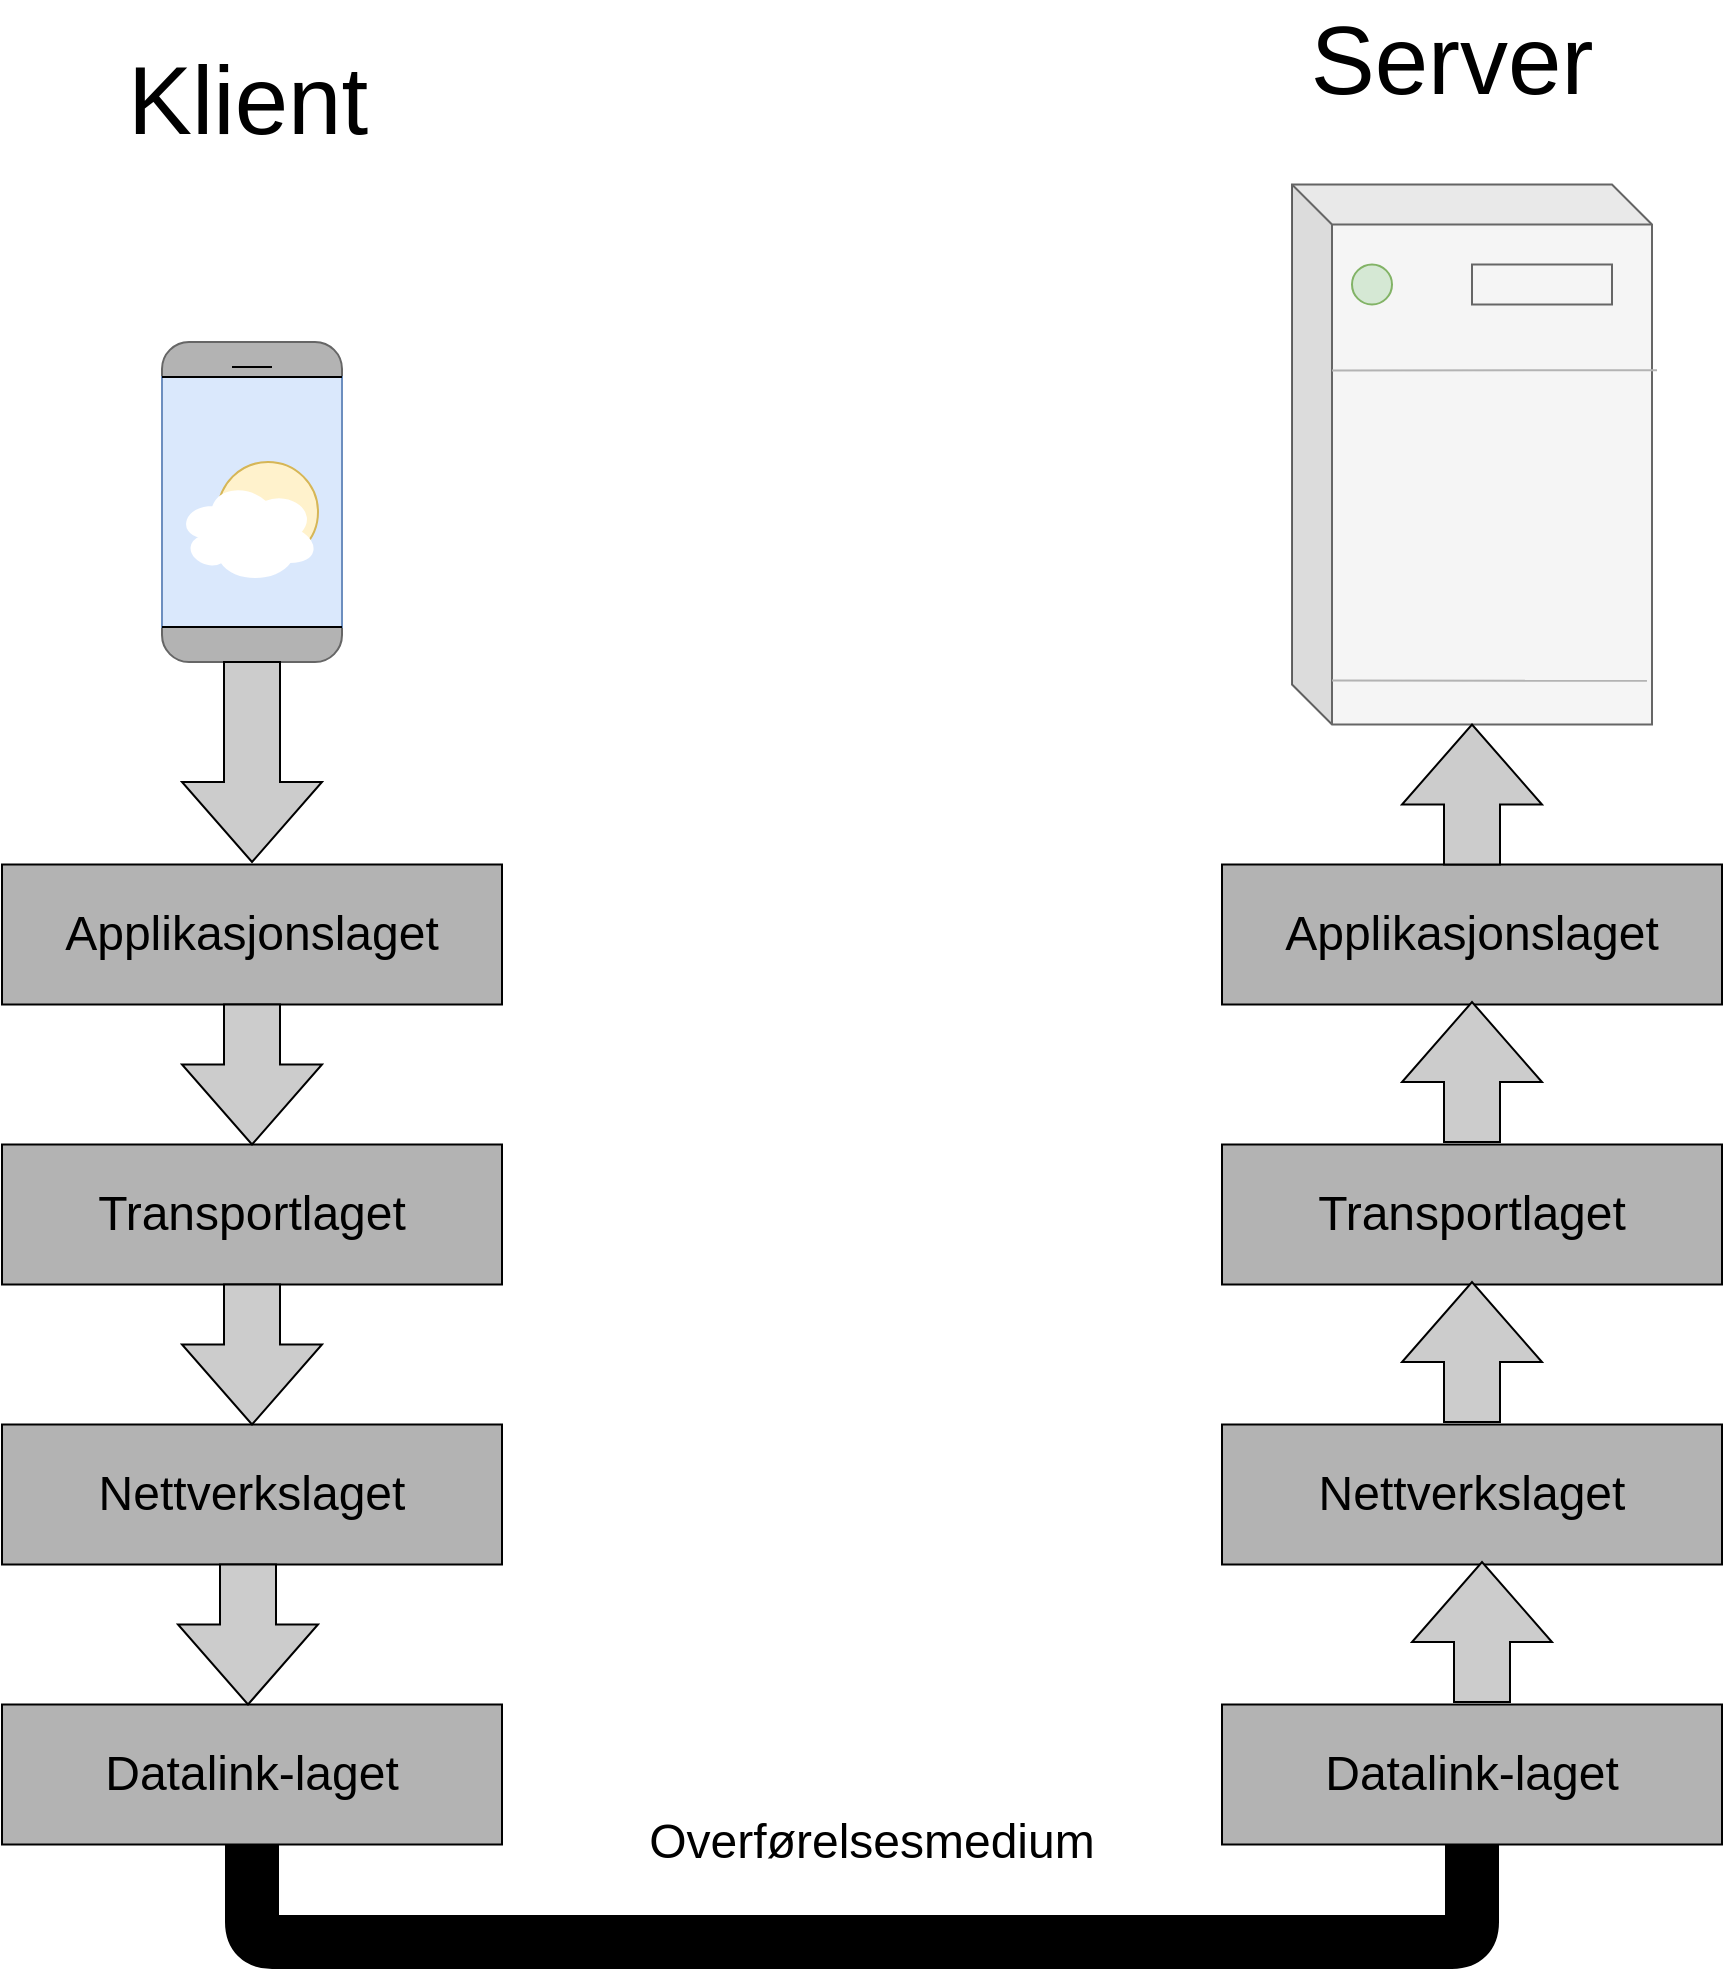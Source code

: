 <mxfile version="14.5.3" type="github">
  <diagram id="sl5D3W4wS8MZrD4xvT9y" name="Page-1">
    <mxGraphModel dx="2234" dy="2320" grid="1" gridSize="10" guides="1" tooltips="1" connect="1" arrows="1" fold="1" page="1" pageScale="1" pageWidth="827" pageHeight="1169" math="0" shadow="0">
      <root>
        <mxCell id="0" />
        <mxCell id="1" parent="0" />
        <mxCell id="1Bm8bW64AVhzCGLXQXjF-1" value="" style="rounded=1;whiteSpace=wrap;html=1;strokeColor=#666666;fontColor=#333333;fillColor=#B3B3B3;" vertex="1" parent="1">
          <mxGeometry x="405" y="-970" width="90" height="160" as="geometry" />
        </mxCell>
        <mxCell id="1Bm8bW64AVhzCGLXQXjF-2" value="" style="rounded=0;whiteSpace=wrap;html=1;fillColor=#dae8fc;strokeColor=#6c8ebf;" vertex="1" parent="1">
          <mxGeometry x="405" y="-952.5" width="90" height="125" as="geometry" />
        </mxCell>
        <mxCell id="1Bm8bW64AVhzCGLXQXjF-70" value="" style="ellipse;whiteSpace=wrap;html=1;aspect=fixed;strokeColor=#d6b656;fillColor=#fff2cc;" vertex="1" parent="1">
          <mxGeometry x="433" y="-910" width="50" height="50" as="geometry" />
        </mxCell>
        <mxCell id="1Bm8bW64AVhzCGLXQXjF-13" value="" style="shape=cube;whiteSpace=wrap;html=1;boundedLbl=1;backgroundOutline=1;darkOpacity=0.05;darkOpacity2=0.1;fillColor=#f5f5f5;strokeColor=#666666;fontColor=#333333;" vertex="1" parent="1">
          <mxGeometry x="970" y="-1048.75" width="180" height="270" as="geometry" />
        </mxCell>
        <mxCell id="1Bm8bW64AVhzCGLXQXjF-14" value="" style="rounded=0;whiteSpace=wrap;html=1;fillColor=#f5f5f5;strokeColor=#666666;fontColor=#333333;" vertex="1" parent="1">
          <mxGeometry x="1060" y="-1008.75" width="70" height="20" as="geometry" />
        </mxCell>
        <mxCell id="1Bm8bW64AVhzCGLXQXjF-15" value="" style="endArrow=none;html=1;strokeColor=#B3B3B3;entryX=1.014;entryY=0.344;entryDx=0;entryDy=0;entryPerimeter=0;" edge="1" parent="1" target="1Bm8bW64AVhzCGLXQXjF-13">
          <mxGeometry width="50" height="50" relative="1" as="geometry">
            <mxPoint x="990" y="-955.75" as="sourcePoint" />
            <mxPoint x="830" y="-1048.75" as="targetPoint" />
          </mxGeometry>
        </mxCell>
        <mxCell id="1Bm8bW64AVhzCGLXQXjF-16" value="" style="endArrow=none;html=1;strokeColor=#B3B3B3;entryX=0.986;entryY=0.919;entryDx=0;entryDy=0;entryPerimeter=0;" edge="1" parent="1" target="1Bm8bW64AVhzCGLXQXjF-13">
          <mxGeometry width="50" height="50" relative="1" as="geometry">
            <mxPoint x="990" y="-800.75" as="sourcePoint" />
            <mxPoint x="830" y="-1048.75" as="targetPoint" />
          </mxGeometry>
        </mxCell>
        <mxCell id="1Bm8bW64AVhzCGLXQXjF-17" value="" style="ellipse;whiteSpace=wrap;html=1;fillColor=#d5e8d4;strokeColor=#82b366;" vertex="1" parent="1">
          <mxGeometry x="1000" y="-1008.75" width="20" height="20" as="geometry" />
        </mxCell>
        <mxCell id="1Bm8bW64AVhzCGLXQXjF-18" value="" style="endArrow=none;html=1;" edge="1" parent="1">
          <mxGeometry width="50" height="50" relative="1" as="geometry">
            <mxPoint x="405" y="-952.5" as="sourcePoint" />
            <mxPoint x="495" y="-952.5" as="targetPoint" />
          </mxGeometry>
        </mxCell>
        <mxCell id="1Bm8bW64AVhzCGLXQXjF-19" value="" style="endArrow=none;html=1;strokeColor=#000000;" edge="1" parent="1">
          <mxGeometry width="50" height="50" relative="1" as="geometry">
            <mxPoint x="440" y="-957.5" as="sourcePoint" />
            <mxPoint x="460" y="-957.5" as="targetPoint" />
          </mxGeometry>
        </mxCell>
        <mxCell id="1Bm8bW64AVhzCGLXQXjF-20" value="" style="endArrow=none;html=1;fillColor=#f5f5f5;" edge="1" parent="1">
          <mxGeometry width="50" height="50" relative="1" as="geometry">
            <mxPoint x="405" y="-827.5" as="sourcePoint" />
            <mxPoint x="495" y="-827.5" as="targetPoint" />
          </mxGeometry>
        </mxCell>
        <mxCell id="1Bm8bW64AVhzCGLXQXjF-40" value="&lt;font style=&quot;font-size: 48px&quot;&gt;Klient&lt;/font&gt;" style="text;html=1;strokeColor=none;fillColor=none;align=center;verticalAlign=middle;whiteSpace=wrap;rounded=0;" vertex="1" parent="1">
          <mxGeometry x="428" y="-1101.25" width="40" height="20" as="geometry" />
        </mxCell>
        <mxCell id="1Bm8bW64AVhzCGLXQXjF-41" value="&lt;font style=&quot;font-size: 48px&quot;&gt;Server&lt;/font&gt;" style="text;html=1;strokeColor=none;fillColor=none;align=center;verticalAlign=middle;whiteSpace=wrap;rounded=0;" vertex="1" parent="1">
          <mxGeometry x="1030" y="-1121.25" width="40" height="20" as="geometry" />
        </mxCell>
        <mxCell id="1Bm8bW64AVhzCGLXQXjF-42" value="&lt;font style=&quot;font-size: 24px&quot;&gt;Applikasjonslaget&lt;/font&gt;" style="rounded=0;whiteSpace=wrap;html=1;fillColor=#B3B3B3;" vertex="1" parent="1">
          <mxGeometry x="935" y="-708.75" width="250" height="70" as="geometry" />
        </mxCell>
        <mxCell id="1Bm8bW64AVhzCGLXQXjF-43" value="&lt;font style=&quot;font-size: 24px&quot;&gt;Transportlaget&lt;/font&gt;" style="rounded=0;whiteSpace=wrap;html=1;fillColor=#B3B3B3;" vertex="1" parent="1">
          <mxGeometry x="935" y="-568.75" width="250" height="70" as="geometry" />
        </mxCell>
        <mxCell id="1Bm8bW64AVhzCGLXQXjF-44" value="&lt;font style=&quot;font-size: 24px&quot;&gt;Nettverkslaget&lt;/font&gt;" style="rounded=0;whiteSpace=wrap;html=1;fillColor=#B3B3B3;" vertex="1" parent="1">
          <mxGeometry x="935" y="-428.75" width="250" height="70" as="geometry" />
        </mxCell>
        <mxCell id="1Bm8bW64AVhzCGLXQXjF-45" value="&lt;span style=&quot;font-size: 24px&quot;&gt;Datalink-laget&lt;/span&gt;" style="rounded=0;whiteSpace=wrap;html=1;fillColor=#B3B3B3;" vertex="1" parent="1">
          <mxGeometry x="935" y="-288.75" width="250" height="70" as="geometry" />
        </mxCell>
        <mxCell id="1Bm8bW64AVhzCGLXQXjF-50" value="&lt;font style=&quot;font-size: 24px&quot;&gt;Applikasjonslaget&lt;/font&gt;" style="rounded=0;whiteSpace=wrap;html=1;fillColor=#B3B3B3;" vertex="1" parent="1">
          <mxGeometry x="325" y="-708.75" width="250" height="70" as="geometry" />
        </mxCell>
        <mxCell id="1Bm8bW64AVhzCGLXQXjF-51" value="&lt;font style=&quot;font-size: 24px&quot;&gt;Transportlaget&lt;/font&gt;" style="rounded=0;whiteSpace=wrap;html=1;fillColor=#B3B3B3;" vertex="1" parent="1">
          <mxGeometry x="325" y="-568.75" width="250" height="70" as="geometry" />
        </mxCell>
        <mxCell id="1Bm8bW64AVhzCGLXQXjF-52" value="&lt;font style=&quot;font-size: 24px&quot;&gt;Nettverkslaget&lt;/font&gt;" style="rounded=0;whiteSpace=wrap;html=1;fillColor=#B3B3B3;" vertex="1" parent="1">
          <mxGeometry x="325" y="-428.75" width="250" height="70" as="geometry" />
        </mxCell>
        <mxCell id="1Bm8bW64AVhzCGLXQXjF-53" value="&lt;span style=&quot;font-size: 24px&quot;&gt;Datalink-laget&lt;/span&gt;" style="rounded=0;whiteSpace=wrap;html=1;fillColor=#B3B3B3;" vertex="1" parent="1">
          <mxGeometry x="325" y="-288.75" width="250" height="70" as="geometry" />
        </mxCell>
        <mxCell id="1Bm8bW64AVhzCGLXQXjF-54" value="" style="html=1;shadow=0;dashed=0;align=center;verticalAlign=middle;shape=mxgraph.arrows2.arrow;dy=0.6;dx=40;direction=south;notch=0;fillColor=#CCCCCC;" vertex="1" parent="1">
          <mxGeometry x="415" y="-810" width="70" height="100" as="geometry" />
        </mxCell>
        <mxCell id="1Bm8bW64AVhzCGLXQXjF-56" value="" style="html=1;shadow=0;dashed=0;align=center;verticalAlign=middle;shape=mxgraph.arrows2.arrow;dy=0.6;dx=40;direction=south;notch=0;strokeColor=#000000;fillColor=#CCCCCC;" vertex="1" parent="1">
          <mxGeometry x="415" y="-638.75" width="70" height="70" as="geometry" />
        </mxCell>
        <mxCell id="1Bm8bW64AVhzCGLXQXjF-57" value="" style="html=1;shadow=0;dashed=0;align=center;verticalAlign=middle;shape=mxgraph.arrows2.arrow;dy=0.6;dx=40;direction=south;notch=0;strokeColor=#000000;fillColor=#CCCCCC;" vertex="1" parent="1">
          <mxGeometry x="415" y="-498.75" width="70" height="70" as="geometry" />
        </mxCell>
        <mxCell id="1Bm8bW64AVhzCGLXQXjF-58" value="" style="html=1;shadow=0;dashed=0;align=center;verticalAlign=middle;shape=mxgraph.arrows2.arrow;dy=0.6;dx=40;direction=south;notch=0;strokeColor=#000000;fillColor=#CCCCCC;" vertex="1" parent="1">
          <mxGeometry x="413" y="-358.75" width="70" height="70" as="geometry" />
        </mxCell>
        <mxCell id="1Bm8bW64AVhzCGLXQXjF-60" value="" style="endArrow=none;html=1;strokeWidth=27;exitX=0.5;exitY=1;exitDx=0;exitDy=0;entryX=0.5;entryY=1;entryDx=0;entryDy=0;" edge="1" parent="1" source="1Bm8bW64AVhzCGLXQXjF-53" target="1Bm8bW64AVhzCGLXQXjF-45">
          <mxGeometry width="50" height="50" relative="1" as="geometry">
            <mxPoint x="740" y="-500" as="sourcePoint" />
            <mxPoint x="1050" y="-200" as="targetPoint" />
            <Array as="points">
              <mxPoint x="450" y="-170" />
              <mxPoint x="1060" y="-170" />
            </Array>
          </mxGeometry>
        </mxCell>
        <mxCell id="1Bm8bW64AVhzCGLXQXjF-61" value="" style="html=1;shadow=0;dashed=0;align=center;verticalAlign=middle;shape=mxgraph.arrows2.arrow;dy=0.6;dx=40;direction=north;notch=0;strokeColor=#000000;fillColor=#CCCCCC;" vertex="1" parent="1">
          <mxGeometry x="1030" y="-360" width="70" height="70" as="geometry" />
        </mxCell>
        <mxCell id="1Bm8bW64AVhzCGLXQXjF-63" value="" style="html=1;shadow=0;dashed=0;align=center;verticalAlign=middle;shape=mxgraph.arrows2.arrow;dy=0.6;dx=40;direction=north;notch=0;strokeColor=#000000;fillColor=#CCCCCC;" vertex="1" parent="1">
          <mxGeometry x="1025" y="-778.75" width="70" height="70" as="geometry" />
        </mxCell>
        <mxCell id="1Bm8bW64AVhzCGLXQXjF-64" value="" style="html=1;shadow=0;dashed=0;align=center;verticalAlign=middle;shape=mxgraph.arrows2.arrow;dy=0.6;dx=40;direction=north;notch=0;strokeColor=#000000;fillColor=#CCCCCC;" vertex="1" parent="1">
          <mxGeometry x="1025" y="-500" width="70" height="70" as="geometry" />
        </mxCell>
        <mxCell id="1Bm8bW64AVhzCGLXQXjF-65" value="" style="html=1;shadow=0;dashed=0;align=center;verticalAlign=middle;shape=mxgraph.arrows2.arrow;dy=0.6;dx=40;direction=north;notch=0;strokeColor=#000000;fillColor=#CCCCCC;" vertex="1" parent="1">
          <mxGeometry x="1025" y="-640" width="70" height="70" as="geometry" />
        </mxCell>
        <mxCell id="1Bm8bW64AVhzCGLXQXjF-66" value="&lt;font style=&quot;font-size: 24px&quot;&gt;Overførelsesmedium&lt;/font&gt;" style="text;html=1;strokeColor=none;fillColor=none;align=center;verticalAlign=middle;whiteSpace=wrap;rounded=0;" vertex="1" parent="1">
          <mxGeometry x="740" y="-230" width="40" height="20" as="geometry" />
        </mxCell>
        <mxCell id="1Bm8bW64AVhzCGLXQXjF-68" value="" style="ellipse;shape=cloud;whiteSpace=wrap;html=1;strokeColor=#FFFFFF;" vertex="1" parent="1">
          <mxGeometry x="413" y="-900" width="70" height="50" as="geometry" />
        </mxCell>
      </root>
    </mxGraphModel>
  </diagram>
</mxfile>
